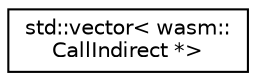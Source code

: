 digraph "Graphical Class Hierarchy"
{
  edge [fontname="Helvetica",fontsize="10",labelfontname="Helvetica",labelfontsize="10"];
  node [fontname="Helvetica",fontsize="10",shape=record];
  rankdir="LR";
  Node0 [label="std::vector\< wasm::\lCallIndirect *\>",height=0.2,width=0.4,color="black", fillcolor="white", style="filled",URL="$classstd_1_1vector.html"];
}
